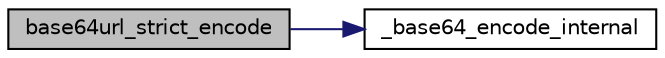 digraph "base64url_strict_encode"
{
 // LATEX_PDF_SIZE
  edge [fontname="Helvetica",fontsize="10",labelfontname="Helvetica",labelfontsize="10"];
  node [fontname="Helvetica",fontsize="10",shape=record];
  rankdir="LR";
  Node11 [label="base64url_strict_encode",height=0.2,width=0.4,color="black", fillcolor="grey75", style="filled", fontcolor="black",tooltip=" "];
  Node11 -> Node12 [color="midnightblue",fontsize="10",style="solid",fontname="Helvetica"];
  Node12 [label="_base64_encode_internal",height=0.2,width=0.4,color="black", fillcolor="white", style="filled",URL="$base64__encode_8c.html#a96cb29e3eba4fdb5c143db9eff7fe216",tooltip=" "];
}
